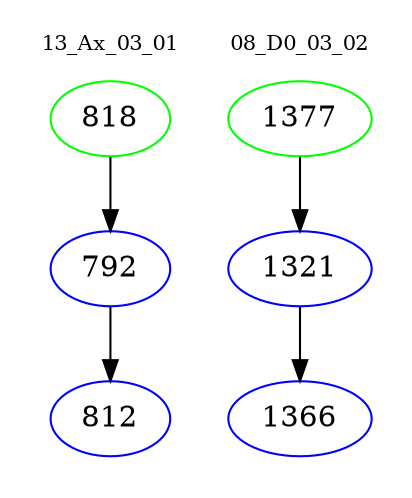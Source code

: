 digraph{
subgraph cluster_0 {
color = white
label = "13_Ax_03_01";
fontsize=10;
T0_818 [label="818", color="green"]
T0_818 -> T0_792 [color="black"]
T0_792 [label="792", color="blue"]
T0_792 -> T0_812 [color="black"]
T0_812 [label="812", color="blue"]
}
subgraph cluster_1 {
color = white
label = "08_D0_03_02";
fontsize=10;
T1_1377 [label="1377", color="green"]
T1_1377 -> T1_1321 [color="black"]
T1_1321 [label="1321", color="blue"]
T1_1321 -> T1_1366 [color="black"]
T1_1366 [label="1366", color="blue"]
}
}

